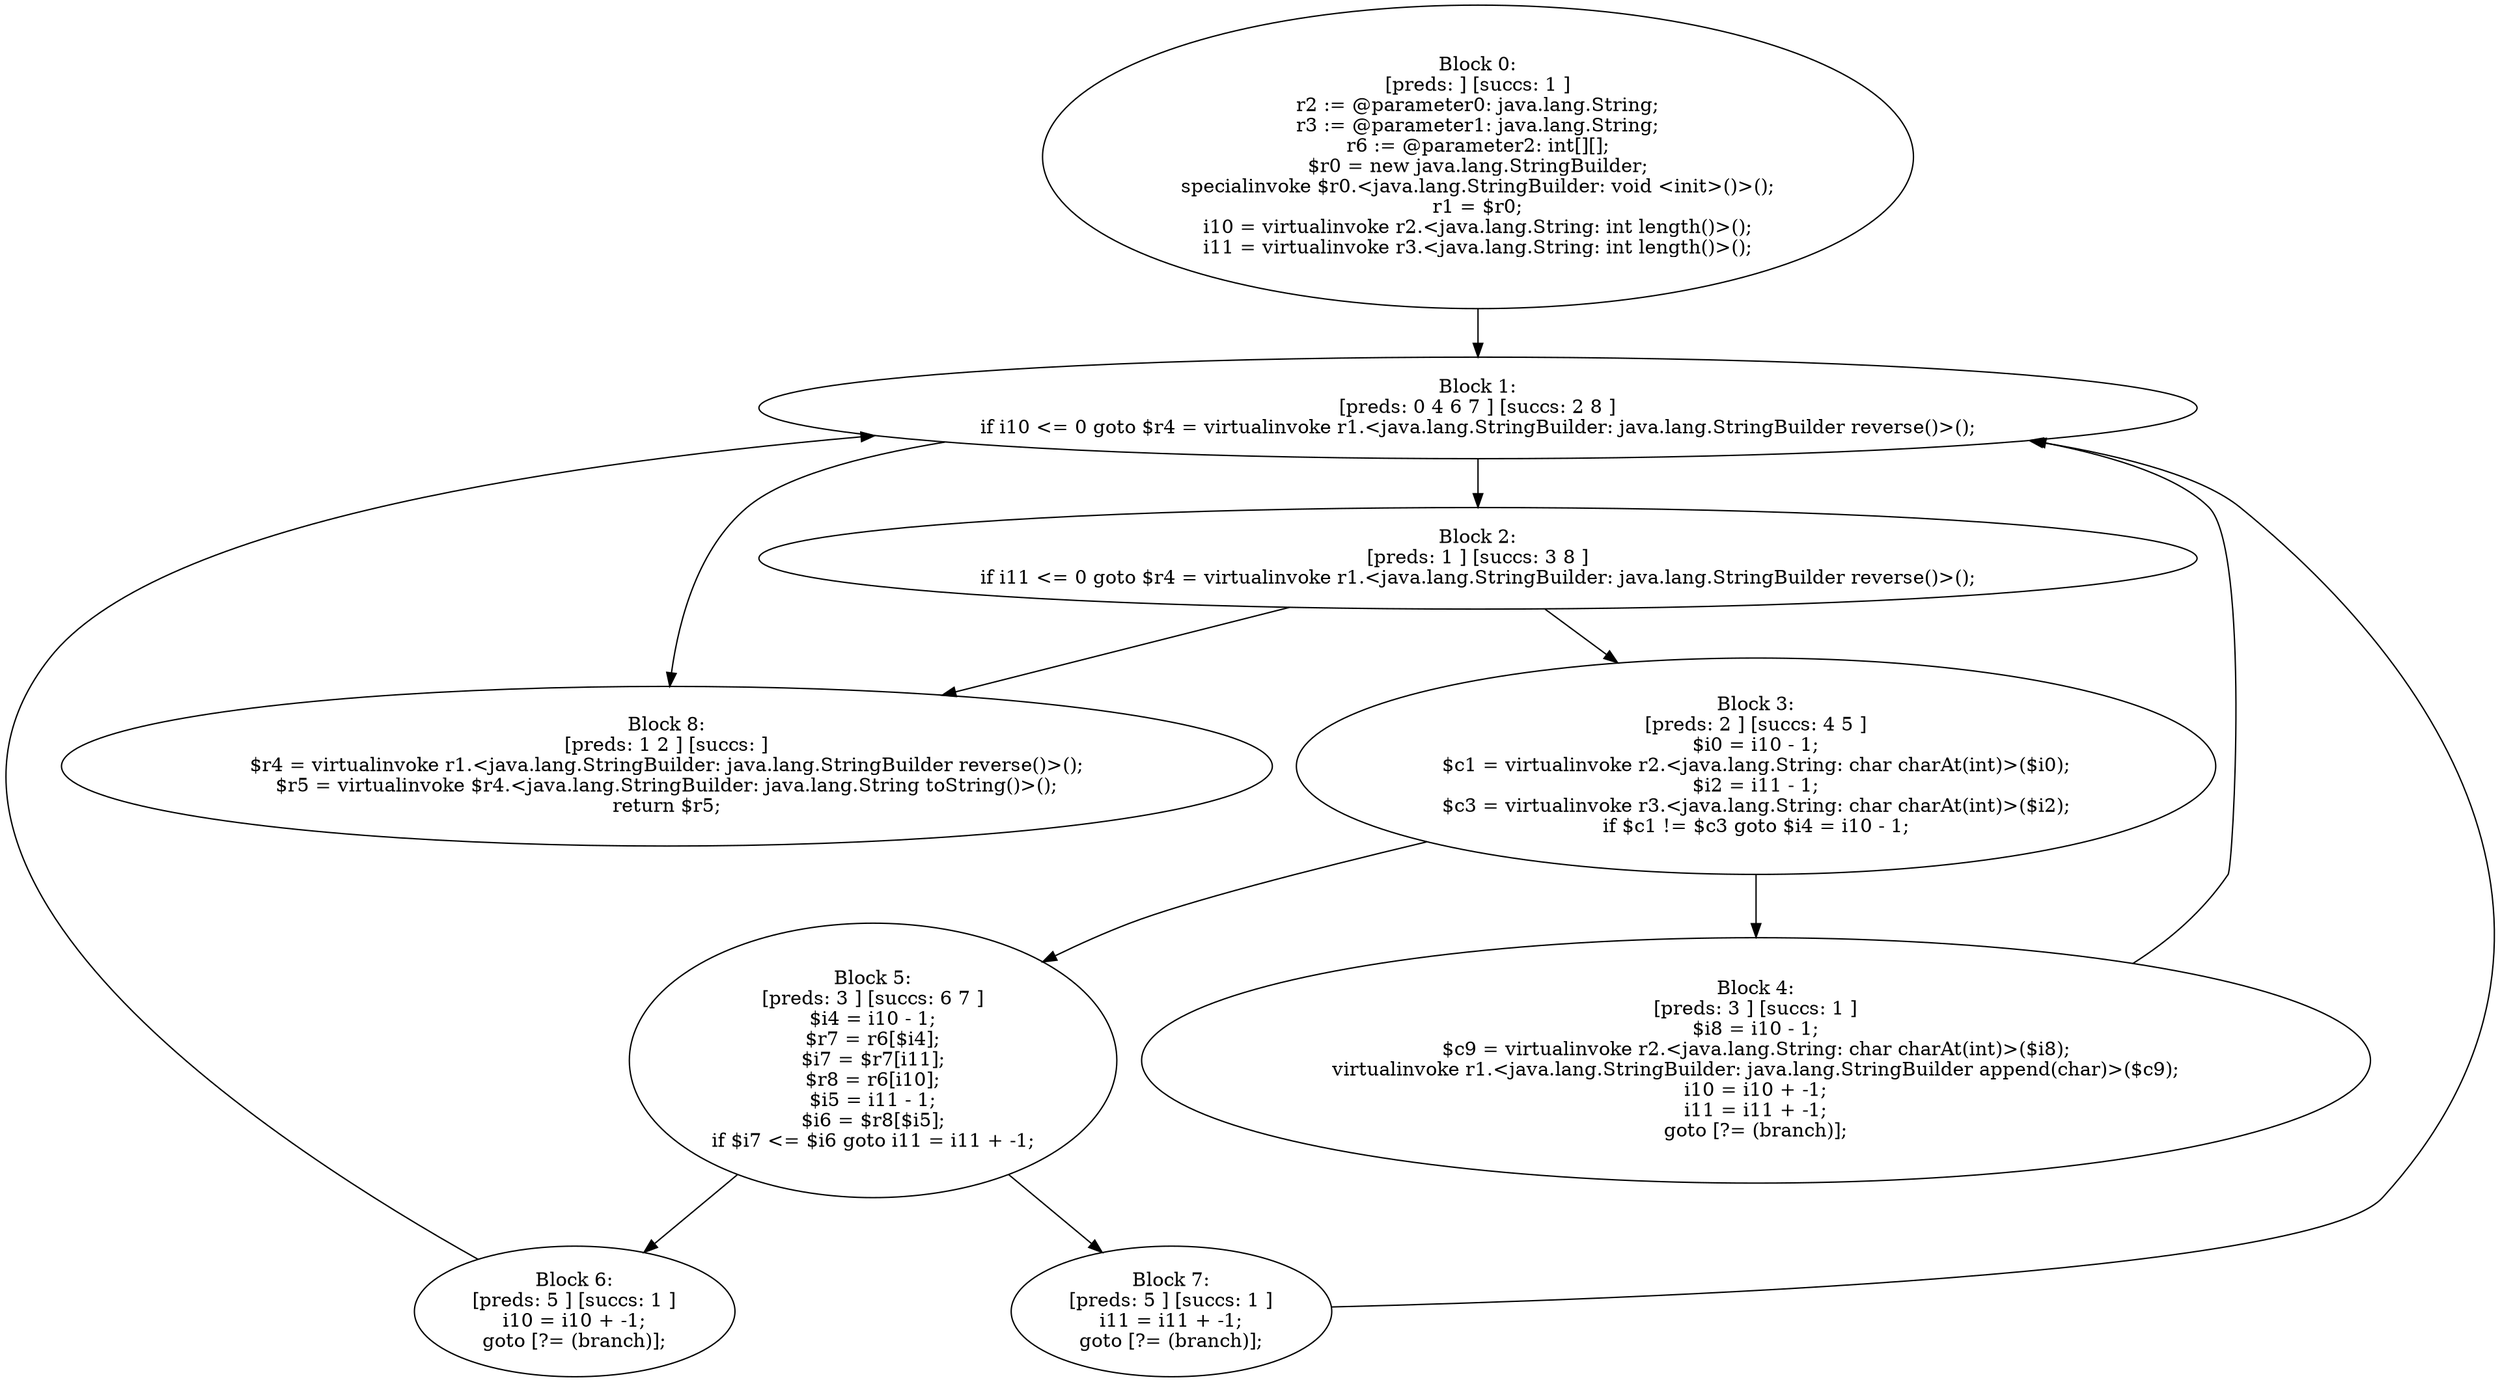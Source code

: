 digraph "unitGraph" {
    "Block 0:
[preds: ] [succs: 1 ]
r2 := @parameter0: java.lang.String;
r3 := @parameter1: java.lang.String;
r6 := @parameter2: int[][];
$r0 = new java.lang.StringBuilder;
specialinvoke $r0.<java.lang.StringBuilder: void <init>()>();
r1 = $r0;
i10 = virtualinvoke r2.<java.lang.String: int length()>();
i11 = virtualinvoke r3.<java.lang.String: int length()>();
"
    "Block 1:
[preds: 0 4 6 7 ] [succs: 2 8 ]
if i10 <= 0 goto $r4 = virtualinvoke r1.<java.lang.StringBuilder: java.lang.StringBuilder reverse()>();
"
    "Block 2:
[preds: 1 ] [succs: 3 8 ]
if i11 <= 0 goto $r4 = virtualinvoke r1.<java.lang.StringBuilder: java.lang.StringBuilder reverse()>();
"
    "Block 3:
[preds: 2 ] [succs: 4 5 ]
$i0 = i10 - 1;
$c1 = virtualinvoke r2.<java.lang.String: char charAt(int)>($i0);
$i2 = i11 - 1;
$c3 = virtualinvoke r3.<java.lang.String: char charAt(int)>($i2);
if $c1 != $c3 goto $i4 = i10 - 1;
"
    "Block 4:
[preds: 3 ] [succs: 1 ]
$i8 = i10 - 1;
$c9 = virtualinvoke r2.<java.lang.String: char charAt(int)>($i8);
virtualinvoke r1.<java.lang.StringBuilder: java.lang.StringBuilder append(char)>($c9);
i10 = i10 + -1;
i11 = i11 + -1;
goto [?= (branch)];
"
    "Block 5:
[preds: 3 ] [succs: 6 7 ]
$i4 = i10 - 1;
$r7 = r6[$i4];
$i7 = $r7[i11];
$r8 = r6[i10];
$i5 = i11 - 1;
$i6 = $r8[$i5];
if $i7 <= $i6 goto i11 = i11 + -1;
"
    "Block 6:
[preds: 5 ] [succs: 1 ]
i10 = i10 + -1;
goto [?= (branch)];
"
    "Block 7:
[preds: 5 ] [succs: 1 ]
i11 = i11 + -1;
goto [?= (branch)];
"
    "Block 8:
[preds: 1 2 ] [succs: ]
$r4 = virtualinvoke r1.<java.lang.StringBuilder: java.lang.StringBuilder reverse()>();
$r5 = virtualinvoke $r4.<java.lang.StringBuilder: java.lang.String toString()>();
return $r5;
"
    "Block 0:
[preds: ] [succs: 1 ]
r2 := @parameter0: java.lang.String;
r3 := @parameter1: java.lang.String;
r6 := @parameter2: int[][];
$r0 = new java.lang.StringBuilder;
specialinvoke $r0.<java.lang.StringBuilder: void <init>()>();
r1 = $r0;
i10 = virtualinvoke r2.<java.lang.String: int length()>();
i11 = virtualinvoke r3.<java.lang.String: int length()>();
"->"Block 1:
[preds: 0 4 6 7 ] [succs: 2 8 ]
if i10 <= 0 goto $r4 = virtualinvoke r1.<java.lang.StringBuilder: java.lang.StringBuilder reverse()>();
";
    "Block 1:
[preds: 0 4 6 7 ] [succs: 2 8 ]
if i10 <= 0 goto $r4 = virtualinvoke r1.<java.lang.StringBuilder: java.lang.StringBuilder reverse()>();
"->"Block 2:
[preds: 1 ] [succs: 3 8 ]
if i11 <= 0 goto $r4 = virtualinvoke r1.<java.lang.StringBuilder: java.lang.StringBuilder reverse()>();
";
    "Block 1:
[preds: 0 4 6 7 ] [succs: 2 8 ]
if i10 <= 0 goto $r4 = virtualinvoke r1.<java.lang.StringBuilder: java.lang.StringBuilder reverse()>();
"->"Block 8:
[preds: 1 2 ] [succs: ]
$r4 = virtualinvoke r1.<java.lang.StringBuilder: java.lang.StringBuilder reverse()>();
$r5 = virtualinvoke $r4.<java.lang.StringBuilder: java.lang.String toString()>();
return $r5;
";
    "Block 2:
[preds: 1 ] [succs: 3 8 ]
if i11 <= 0 goto $r4 = virtualinvoke r1.<java.lang.StringBuilder: java.lang.StringBuilder reverse()>();
"->"Block 3:
[preds: 2 ] [succs: 4 5 ]
$i0 = i10 - 1;
$c1 = virtualinvoke r2.<java.lang.String: char charAt(int)>($i0);
$i2 = i11 - 1;
$c3 = virtualinvoke r3.<java.lang.String: char charAt(int)>($i2);
if $c1 != $c3 goto $i4 = i10 - 1;
";
    "Block 2:
[preds: 1 ] [succs: 3 8 ]
if i11 <= 0 goto $r4 = virtualinvoke r1.<java.lang.StringBuilder: java.lang.StringBuilder reverse()>();
"->"Block 8:
[preds: 1 2 ] [succs: ]
$r4 = virtualinvoke r1.<java.lang.StringBuilder: java.lang.StringBuilder reverse()>();
$r5 = virtualinvoke $r4.<java.lang.StringBuilder: java.lang.String toString()>();
return $r5;
";
    "Block 3:
[preds: 2 ] [succs: 4 5 ]
$i0 = i10 - 1;
$c1 = virtualinvoke r2.<java.lang.String: char charAt(int)>($i0);
$i2 = i11 - 1;
$c3 = virtualinvoke r3.<java.lang.String: char charAt(int)>($i2);
if $c1 != $c3 goto $i4 = i10 - 1;
"->"Block 4:
[preds: 3 ] [succs: 1 ]
$i8 = i10 - 1;
$c9 = virtualinvoke r2.<java.lang.String: char charAt(int)>($i8);
virtualinvoke r1.<java.lang.StringBuilder: java.lang.StringBuilder append(char)>($c9);
i10 = i10 + -1;
i11 = i11 + -1;
goto [?= (branch)];
";
    "Block 3:
[preds: 2 ] [succs: 4 5 ]
$i0 = i10 - 1;
$c1 = virtualinvoke r2.<java.lang.String: char charAt(int)>($i0);
$i2 = i11 - 1;
$c3 = virtualinvoke r3.<java.lang.String: char charAt(int)>($i2);
if $c1 != $c3 goto $i4 = i10 - 1;
"->"Block 5:
[preds: 3 ] [succs: 6 7 ]
$i4 = i10 - 1;
$r7 = r6[$i4];
$i7 = $r7[i11];
$r8 = r6[i10];
$i5 = i11 - 1;
$i6 = $r8[$i5];
if $i7 <= $i6 goto i11 = i11 + -1;
";
    "Block 4:
[preds: 3 ] [succs: 1 ]
$i8 = i10 - 1;
$c9 = virtualinvoke r2.<java.lang.String: char charAt(int)>($i8);
virtualinvoke r1.<java.lang.StringBuilder: java.lang.StringBuilder append(char)>($c9);
i10 = i10 + -1;
i11 = i11 + -1;
goto [?= (branch)];
"->"Block 1:
[preds: 0 4 6 7 ] [succs: 2 8 ]
if i10 <= 0 goto $r4 = virtualinvoke r1.<java.lang.StringBuilder: java.lang.StringBuilder reverse()>();
";
    "Block 5:
[preds: 3 ] [succs: 6 7 ]
$i4 = i10 - 1;
$r7 = r6[$i4];
$i7 = $r7[i11];
$r8 = r6[i10];
$i5 = i11 - 1;
$i6 = $r8[$i5];
if $i7 <= $i6 goto i11 = i11 + -1;
"->"Block 6:
[preds: 5 ] [succs: 1 ]
i10 = i10 + -1;
goto [?= (branch)];
";
    "Block 5:
[preds: 3 ] [succs: 6 7 ]
$i4 = i10 - 1;
$r7 = r6[$i4];
$i7 = $r7[i11];
$r8 = r6[i10];
$i5 = i11 - 1;
$i6 = $r8[$i5];
if $i7 <= $i6 goto i11 = i11 + -1;
"->"Block 7:
[preds: 5 ] [succs: 1 ]
i11 = i11 + -1;
goto [?= (branch)];
";
    "Block 6:
[preds: 5 ] [succs: 1 ]
i10 = i10 + -1;
goto [?= (branch)];
"->"Block 1:
[preds: 0 4 6 7 ] [succs: 2 8 ]
if i10 <= 0 goto $r4 = virtualinvoke r1.<java.lang.StringBuilder: java.lang.StringBuilder reverse()>();
";
    "Block 7:
[preds: 5 ] [succs: 1 ]
i11 = i11 + -1;
goto [?= (branch)];
"->"Block 1:
[preds: 0 4 6 7 ] [succs: 2 8 ]
if i10 <= 0 goto $r4 = virtualinvoke r1.<java.lang.StringBuilder: java.lang.StringBuilder reverse()>();
";
}
